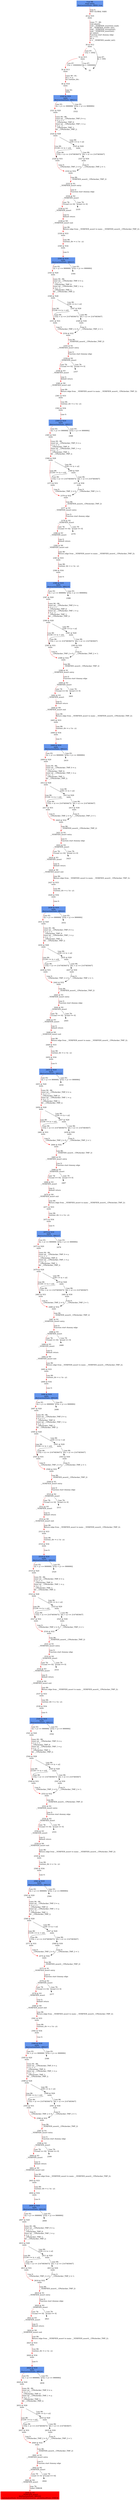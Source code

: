 digraph ARG {
node [style="filled" shape="box" color="white"]
0 [fillcolor="cornflowerblue" label="0 @ N8\nmain entry\nAbstractionState: ABS0: true\n" id="0"]
29 [label="29 @ N35\nmain\n" id="29"]
30 [label="30 @ N12\nmain\n" id="30"]
32 [label="32 @ N15\nmain\n" id="32"]
34 [label="34 @ N13\nmain\n" id="34"]
36 [label="36 @ N18\nmain\n" id="36"]
2320 [fillcolor="cornflowerblue" label="2320 @ N19\nmain\nAbstractionState: ABS213\n" id="2320"]
2321 [label="2321 @ N20\nmain\n" id="2321"]
2324 [label="2324 @ N28\nmain\n" id="2324"]
2329 [label="2329 @ N31\nmain\n" id="2329"]
2332 [label="2332 @ N32\nmain\n" id="2332"]
2333 [label="2333 @ N1\n__VERIFIER_assert entry\n" id="2333"]
2334 [label="2334 @ N2\n__VERIFIER_assert\n" id="2334"]
2336 [label="2336 @ N3\n__VERIFIER_assert\n" id="2336"]
2338 [label="2338 @ N0\n__VERIFIER_assert exit\n" id="2338"]
2339 [label="2339 @ N33\nmain\n" id="2339"]
2340 [label="2340 @ N34\nmain\n" id="2340"]
2342 [fillcolor="cornflowerblue" label="2342 @ N19\nmain\nAbstractionState: ABS215\n" id="2342"]
2343 [label="2343 @ N20\nmain\n" id="2343"]
2346 [label="2346 @ N28\nmain\n" id="2346"]
2351 [label="2351 @ N31\nmain\n" id="2351"]
2354 [label="2354 @ N32\nmain\n" id="2354"]
2355 [label="2355 @ N1\n__VERIFIER_assert entry\n" id="2355"]
2356 [label="2356 @ N2\n__VERIFIER_assert\n" id="2356"]
2358 [label="2358 @ N3\n__VERIFIER_assert\n" id="2358"]
2360 [label="2360 @ N0\n__VERIFIER_assert exit\n" id="2360"]
2361 [label="2361 @ N33\nmain\n" id="2361"]
2362 [label="2362 @ N34\nmain\n" id="2362"]
2364 [fillcolor="cornflowerblue" label="2364 @ N19\nmain\nAbstractionState: ABS217\n" id="2364"]
2365 [label="2365 @ N20\nmain\n" id="2365"]
2368 [label="2368 @ N28\nmain\n" id="2368"]
2373 [label="2373 @ N31\nmain\n" id="2373"]
2376 [label="2376 @ N32\nmain\n" id="2376"]
2377 [label="2377 @ N1\n__VERIFIER_assert entry\n" id="2377"]
2378 [label="2378 @ N2\n__VERIFIER_assert\n" id="2378"]
2380 [label="2380 @ N3\n__VERIFIER_assert\n" id="2380"]
2382 [label="2382 @ N0\n__VERIFIER_assert exit\n" id="2382"]
2383 [label="2383 @ N33\nmain\n" id="2383"]
2384 [label="2384 @ N34\nmain\n" id="2384"]
2386 [fillcolor="cornflowerblue" label="2386 @ N19\nmain\nAbstractionState: ABS219\n" id="2386"]
2387 [label="2387 @ N20\nmain\n" id="2387"]
2390 [label="2390 @ N28\nmain\n" id="2390"]
2395 [label="2395 @ N31\nmain\n" id="2395"]
2398 [label="2398 @ N32\nmain\n" id="2398"]
2399 [label="2399 @ N1\n__VERIFIER_assert entry\n" id="2399"]
2400 [label="2400 @ N2\n__VERIFIER_assert\n" id="2400"]
2402 [label="2402 @ N3\n__VERIFIER_assert\n" id="2402"]
2404 [label="2404 @ N0\n__VERIFIER_assert exit\n" id="2404"]
2405 [label="2405 @ N33\nmain\n" id="2405"]
2406 [label="2406 @ N34\nmain\n" id="2406"]
2408 [fillcolor="cornflowerblue" label="2408 @ N19\nmain\nAbstractionState: ABS221\n" id="2408"]
2409 [label="2409 @ N20\nmain\n" id="2409"]
2412 [label="2412 @ N28\nmain\n" id="2412"]
2417 [label="2417 @ N31\nmain\n" id="2417"]
2420 [label="2420 @ N32\nmain\n" id="2420"]
2421 [label="2421 @ N1\n__VERIFIER_assert entry\n" id="2421"]
2422 [label="2422 @ N2\n__VERIFIER_assert\n" id="2422"]
2424 [label="2424 @ N3\n__VERIFIER_assert\n" id="2424"]
2426 [label="2426 @ N0\n__VERIFIER_assert exit\n" id="2426"]
2427 [label="2427 @ N33\nmain\n" id="2427"]
2428 [label="2428 @ N34\nmain\n" id="2428"]
2430 [fillcolor="cornflowerblue" label="2430 @ N19\nmain\nAbstractionState: ABS223\n" id="2430"]
2431 [label="2431 @ N20\nmain\n" id="2431"]
2434 [label="2434 @ N28\nmain\n" id="2434"]
2439 [label="2439 @ N31\nmain\n" id="2439"]
2442 [label="2442 @ N32\nmain\n" id="2442"]
2443 [label="2443 @ N1\n__VERIFIER_assert entry\n" id="2443"]
2444 [label="2444 @ N2\n__VERIFIER_assert\n" id="2444"]
2446 [label="2446 @ N3\n__VERIFIER_assert\n" id="2446"]
2448 [label="2448 @ N0\n__VERIFIER_assert exit\n" id="2448"]
2449 [label="2449 @ N33\nmain\n" id="2449"]
2450 [label="2450 @ N34\nmain\n" id="2450"]
2452 [fillcolor="cornflowerblue" label="2452 @ N19\nmain\nAbstractionState: ABS225\n" id="2452"]
2453 [label="2453 @ N20\nmain\n" id="2453"]
2456 [label="2456 @ N28\nmain\n" id="2456"]
2461 [label="2461 @ N31\nmain\n" id="2461"]
2464 [label="2464 @ N32\nmain\n" id="2464"]
2465 [label="2465 @ N1\n__VERIFIER_assert entry\n" id="2465"]
2466 [label="2466 @ N2\n__VERIFIER_assert\n" id="2466"]
2468 [label="2468 @ N3\n__VERIFIER_assert\n" id="2468"]
2470 [label="2470 @ N0\n__VERIFIER_assert exit\n" id="2470"]
2471 [label="2471 @ N33\nmain\n" id="2471"]
2472 [label="2472 @ N34\nmain\n" id="2472"]
2474 [fillcolor="cornflowerblue" label="2474 @ N19\nmain\nAbstractionState: ABS227\n" id="2474"]
2475 [label="2475 @ N20\nmain\n" id="2475"]
2478 [label="2478 @ N28\nmain\n" id="2478"]
2483 [label="2483 @ N31\nmain\n" id="2483"]
2486 [label="2486 @ N32\nmain\n" id="2486"]
2487 [label="2487 @ N1\n__VERIFIER_assert entry\n" id="2487"]
2488 [label="2488 @ N2\n__VERIFIER_assert\n" id="2488"]
2490 [label="2490 @ N3\n__VERIFIER_assert\n" id="2490"]
2492 [label="2492 @ N0\n__VERIFIER_assert exit\n" id="2492"]
2493 [label="2493 @ N33\nmain\n" id="2493"]
2494 [label="2494 @ N34\nmain\n" id="2494"]
2496 [fillcolor="cornflowerblue" label="2496 @ N19\nmain\nAbstractionState: ABS229\n" id="2496"]
2497 [label="2497 @ N20\nmain\n" id="2497"]
2500 [label="2500 @ N28\nmain\n" id="2500"]
2505 [label="2505 @ N31\nmain\n" id="2505"]
2508 [label="2508 @ N32\nmain\n" id="2508"]
2509 [label="2509 @ N1\n__VERIFIER_assert entry\n" id="2509"]
2510 [label="2510 @ N2\n__VERIFIER_assert\n" id="2510"]
2512 [label="2512 @ N3\n__VERIFIER_assert\n" id="2512"]
2514 [label="2514 @ N0\n__VERIFIER_assert exit\n" id="2514"]
2515 [label="2515 @ N33\nmain\n" id="2515"]
2516 [label="2516 @ N34\nmain\n" id="2516"]
2518 [fillcolor="cornflowerblue" label="2518 @ N19\nmain\nAbstractionState: ABS231\n" id="2518"]
2519 [label="2519 @ N20\nmain\n" id="2519"]
2522 [label="2522 @ N28\nmain\n" id="2522"]
2527 [label="2527 @ N31\nmain\n" id="2527"]
2530 [label="2530 @ N32\nmain\n" id="2530"]
2531 [label="2531 @ N1\n__VERIFIER_assert entry\n" id="2531"]
2532 [label="2532 @ N2\n__VERIFIER_assert\n" id="2532"]
2534 [label="2534 @ N3\n__VERIFIER_assert\n" id="2534"]
2536 [label="2536 @ N0\n__VERIFIER_assert exit\n" id="2536"]
2537 [label="2537 @ N33\nmain\n" id="2537"]
2538 [label="2538 @ N34\nmain\n" id="2538"]
2540 [fillcolor="cornflowerblue" label="2540 @ N19\nmain\nAbstractionState: ABS233\n" id="2540"]
2541 [label="2541 @ N20\nmain\n" id="2541"]
2544 [label="2544 @ N28\nmain\n" id="2544"]
2549 [label="2549 @ N31\nmain\n" id="2549"]
2552 [label="2552 @ N32\nmain\n" id="2552"]
2553 [label="2553 @ N1\n__VERIFIER_assert entry\n" id="2553"]
2554 [label="2554 @ N2\n__VERIFIER_assert\n" id="2554"]
2556 [label="2556 @ N3\n__VERIFIER_assert\n" id="2556"]
2558 [label="2558 @ N0\n__VERIFIER_assert exit\n" id="2558"]
2559 [label="2559 @ N33\nmain\n" id="2559"]
2560 [label="2560 @ N34\nmain\n" id="2560"]
2562 [fillcolor="cornflowerblue" label="2562 @ N19\nmain\nAbstractionState: ABS235\n" id="2562"]
2563 [label="2563 @ N20\nmain\n" id="2563"]
2566 [label="2566 @ N28\nmain\n" id="2566"]
2571 [label="2571 @ N31\nmain\n" id="2571"]
2574 [label="2574 @ N32\nmain\n" id="2574"]
2575 [label="2575 @ N1\n__VERIFIER_assert entry\n" id="2575"]
2576 [label="2576 @ N2\n__VERIFIER_assert\n" id="2576"]
2578 [label="2578 @ N3\n__VERIFIER_assert\n" id="2578"]
2580 [label="2580 @ N0\n__VERIFIER_assert exit\n" id="2580"]
2581 [label="2581 @ N33\nmain\n" id="2581"]
2582 [label="2582 @ N34\nmain\n" id="2582"]
2584 [fillcolor="cornflowerblue" label="2584 @ N19\nmain\nAbstractionState: ABS237\n" id="2584"]
2585 [label="2585 @ N20\nmain\n" id="2585"]
2588 [label="2588 @ N28\nmain\n" id="2588"]
2593 [label="2593 @ N31\nmain\n" id="2593"]
2596 [label="2596 @ N32\nmain\n" id="2596"]
2597 [label="2597 @ N1\n__VERIFIER_assert entry\n" id="2597"]
2598 [label="2598 @ N2\n__VERIFIER_assert\n" id="2598"]
2600 [label="2600 @ N3\n__VERIFIER_assert\n" id="2600"]
2602 [label="2602 @ N0\n__VERIFIER_assert exit\n" id="2602"]
2603 [label="2603 @ N33\nmain\n" id="2603"]
2604 [label="2604 @ N34\nmain\n" id="2604"]
2606 [fillcolor="cornflowerblue" label="2606 @ N19\nmain\nAbstractionState: ABS239\n" id="2606"]
2607 [label="2607 @ N20\nmain\n" id="2607"]
2610 [label="2610 @ N28\nmain\n" id="2610"]
2615 [label="2615 @ N31\nmain\n" id="2615"]
2618 [label="2618 @ N32\nmain\n" id="2618"]
2619 [label="2619 @ N1\n__VERIFIER_assert entry\n" id="2619"]
2620 [label="2620 @ N2\n__VERIFIER_assert\n" id="2620"]
2622 [label="2622 @ N3\n__VERIFIER_assert\n" id="2622"]
2624 [label="2624 @ N0\n__VERIFIER_assert exit\n" id="2624"]
2625 [label="2625 @ N33\nmain\n" id="2625"]
2626 [label="2626 @ N34\nmain\n" id="2626"]
2628 [fillcolor="cornflowerblue" label="2628 @ N19\nmain\nAbstractionState: ABS241\n" id="2628"]
2629 [label="2629 @ N20\nmain\n" id="2629"]
2632 [label="2632 @ N28\nmain\n" id="2632"]
2637 [label="2637 @ N31\nmain\n" id="2637"]
2640 [label="2640 @ N32\nmain\n" id="2640"]
2641 [label="2641 @ N1\n__VERIFIER_assert entry\n" id="2641"]
2642 [label="2642 @ N2\n__VERIFIER_assert\n" id="2642"]
2643 [label="2643 @ N4\n__VERIFIER_assert\n" id="2643"]
2646 [fillcolor="red" label="2646 @ N5\n__VERIFIER_assert\nAbstractionState: ABS242\n AutomatonState: ErrorLabelAutomaton: _predefinedState_ERROR\n" id="2646"]
2633 [label="2633 @ N29\nmain\n" id="2633"]
2635 [label="2635 @ N30\nmain\n" id="2635"]
2611 [label="2611 @ N29\nmain\n" id="2611"]
2613 [label="2613 @ N30\nmain\n" id="2613"]
2589 [label="2589 @ N29\nmain\n" id="2589"]
2591 [label="2591 @ N30\nmain\n" id="2591"]
2567 [label="2567 @ N29\nmain\n" id="2567"]
2569 [label="2569 @ N30\nmain\n" id="2569"]
2545 [label="2545 @ N29\nmain\n" id="2545"]
2547 [label="2547 @ N30\nmain\n" id="2547"]
2523 [label="2523 @ N29\nmain\n" id="2523"]
2525 [label="2525 @ N30\nmain\n" id="2525"]
2501 [label="2501 @ N29\nmain\n" id="2501"]
2503 [label="2503 @ N30\nmain\n" id="2503"]
2479 [label="2479 @ N29\nmain\n" id="2479"]
2481 [label="2481 @ N30\nmain\n" id="2481"]
2457 [label="2457 @ N29\nmain\n" id="2457"]
2459 [label="2459 @ N30\nmain\n" id="2459"]
2435 [label="2435 @ N29\nmain\n" id="2435"]
2437 [label="2437 @ N30\nmain\n" id="2437"]
2413 [label="2413 @ N29\nmain\n" id="2413"]
2415 [label="2415 @ N30\nmain\n" id="2415"]
2391 [label="2391 @ N29\nmain\n" id="2391"]
2393 [label="2393 @ N30\nmain\n" id="2393"]
2369 [label="2369 @ N29\nmain\n" id="2369"]
2371 [label="2371 @ N30\nmain\n" id="2371"]
2347 [label="2347 @ N29\nmain\n" id="2347"]
2349 [label="2349 @ N30\nmain\n" id="2349"]
2325 [label="2325 @ N29\nmain\n" id="2325"]
2327 [label="2327 @ N30\nmain\n" id="2327"]
0 -> 29 [color="red" label="Line 0: \lINIT GLOBAL VARS\l" id="0 -> 29"]
29 -> 30 [color="red" label="Lines 77 - 86: \lvoid abort();\lvoid __VERIFIER_assert(int cond);\lint __VERIFIER_nondet_int();\lvoid __VERIFIER_assume(int);\lvoid __VERIFIER_assert(int);\lint main();\lFunction start dummy edge\lint x = 0;\lint n;\ln = __VERIFIER_nondet_int();\l" id="29 -> 30"]
30 -> 32 [color="red" label="Line 87: \l[!(n < 100)]\l" id="30 -> 32"]
30 -> 35 [label="Line 87: \l[n < 100]\l" id="30 -> 35"]
32 -> 34 [color="red" label="Line 87: \l[!(n > 1000000)]\l" id="32 -> 34"]
32 -> 35 [label="Line 87: \l[n > 1000000]\l" id="32 -> 35"]
34 -> 36 [color="red" label="Lines 90 - 91: \lint y = n;\lint runtime_div;\l" id="34 -> 36"]
36 -> 2320 [color="red" label="Line 93: \lwhile\l" id="36 -> 2320"]
2320 -> 2321 [color="red" label="Line 93: \l[(x + y) <= 999999]\l" id="2320 -> 2321"]
2320 -> 2322 [label="Line 93: \l[!((x + y) <= 999999)]\l" id="2320 -> 2322"]
2321 -> 2324 [color="red" label="Lines 94 - 96: \lconst int __CPAchecker_TMP_0 = x;\lx = x + 1;\l__CPAchecker_TMP_0;\lconst int __CPAchecker_TMP_1 = y;\ly = y - 1;\l__CPAchecker_TMP_1;\lint __CPAchecker_TMP_2;\l" id="2321 -> 2324"]
2324 -> 2325 [label="Line 96: \l[100 <= (x + n)]\l" id="2324 -> 2325"]
2324 -> 2329 [color="red" label="Line 96: \l[!(100 <= (x + n))]\l" id="2324 -> 2329"]
2329 -> 2332 [color="red" label="Line 0: \l__CPAchecker_TMP_2 = 0;\l" id="2329 -> 2332"]
2332 -> 2333 [color="red" label="Line 96: \l__VERIFIER_assert(__CPAchecker_TMP_2)\l" id="2332 -> 2333"]
2333 -> 2334 [color="red" label="Line 0: \lFunction start dummy edge\l" id="2333 -> 2334"]
2334 -> 2335 [label="Line 78: \l[cond == 0]\l" id="2334 -> 2335"]
2334 -> 2336 [color="red" label="Line 78: \l[!(cond == 0)]\l" id="2334 -> 2336"]
2336 -> 2338 [color="red" label="Line 0: \ldefault return\l" id="2336 -> 2338"]
2338 -> 2339 [color="red" label="Line 96: \lReturn edge from __VERIFIER_assert to main: __VERIFIER_assert(__CPAchecker_TMP_2);\l" id="2338 -> 2339"]
2339 -> 2340 [color="red" label="Line 98: \lruntime_div = x / (n - y);\l" id="2339 -> 2340"]
2340 -> 2342 [color="red" label="Line 0: \l\l" id="2340 -> 2342"]
2342 -> 2343 [color="red" label="Line 93: \l[(x + y) <= 999999]\l" id="2342 -> 2343"]
2342 -> 2344 [label="Line 93: \l[!((x + y) <= 999999)]\l" id="2342 -> 2344"]
2343 -> 2346 [color="red" label="Lines 94 - 96: \lconst int __CPAchecker_TMP_0 = x;\lx = x + 1;\l__CPAchecker_TMP_0;\lconst int __CPAchecker_TMP_1 = y;\ly = y - 1;\l__CPAchecker_TMP_1;\lint __CPAchecker_TMP_2;\l" id="2343 -> 2346"]
2346 -> 2347 [label="Line 96: \l[100 <= (x + n)]\l" id="2346 -> 2347"]
2346 -> 2351 [color="red" label="Line 96: \l[!(100 <= (x + n))]\l" id="2346 -> 2351"]
2351 -> 2354 [color="red" label="Line 0: \l__CPAchecker_TMP_2 = 0;\l" id="2351 -> 2354"]
2354 -> 2355 [color="red" label="Line 96: \l__VERIFIER_assert(__CPAchecker_TMP_2)\l" id="2354 -> 2355"]
2355 -> 2356 [color="red" label="Line 0: \lFunction start dummy edge\l" id="2355 -> 2356"]
2356 -> 2357 [label="Line 78: \l[cond == 0]\l" id="2356 -> 2357"]
2356 -> 2358 [color="red" label="Line 78: \l[!(cond == 0)]\l" id="2356 -> 2358"]
2358 -> 2360 [color="red" label="Line 0: \ldefault return\l" id="2358 -> 2360"]
2360 -> 2361 [color="red" label="Line 96: \lReturn edge from __VERIFIER_assert to main: __VERIFIER_assert(__CPAchecker_TMP_2);\l" id="2360 -> 2361"]
2361 -> 2362 [color="red" label="Line 98: \lruntime_div = x / (n - y);\l" id="2361 -> 2362"]
2362 -> 2364 [color="red" label="Line 0: \l\l" id="2362 -> 2364"]
2364 -> 2365 [color="red" label="Line 93: \l[(x + y) <= 999999]\l" id="2364 -> 2365"]
2364 -> 2366 [label="Line 93: \l[!((x + y) <= 999999)]\l" id="2364 -> 2366"]
2365 -> 2368 [color="red" label="Lines 94 - 96: \lconst int __CPAchecker_TMP_0 = x;\lx = x + 1;\l__CPAchecker_TMP_0;\lconst int __CPAchecker_TMP_1 = y;\ly = y - 1;\l__CPAchecker_TMP_1;\lint __CPAchecker_TMP_2;\l" id="2365 -> 2368"]
2368 -> 2369 [label="Line 96: \l[100 <= (x + n)]\l" id="2368 -> 2369"]
2368 -> 2373 [color="red" label="Line 96: \l[!(100 <= (x + n))]\l" id="2368 -> 2373"]
2373 -> 2376 [color="red" label="Line 0: \l__CPAchecker_TMP_2 = 0;\l" id="2373 -> 2376"]
2376 -> 2377 [color="red" label="Line 96: \l__VERIFIER_assert(__CPAchecker_TMP_2)\l" id="2376 -> 2377"]
2377 -> 2378 [color="red" label="Line 0: \lFunction start dummy edge\l" id="2377 -> 2378"]
2378 -> 2379 [label="Line 78: \l[cond == 0]\l" id="2378 -> 2379"]
2378 -> 2380 [color="red" label="Line 78: \l[!(cond == 0)]\l" id="2378 -> 2380"]
2380 -> 2382 [color="red" label="Line 0: \ldefault return\l" id="2380 -> 2382"]
2382 -> 2383 [color="red" label="Line 96: \lReturn edge from __VERIFIER_assert to main: __VERIFIER_assert(__CPAchecker_TMP_2);\l" id="2382 -> 2383"]
2383 -> 2384 [color="red" label="Line 98: \lruntime_div = x / (n - y);\l" id="2383 -> 2384"]
2384 -> 2386 [color="red" label="Line 0: \l\l" id="2384 -> 2386"]
2386 -> 2387 [color="red" label="Line 93: \l[(x + y) <= 999999]\l" id="2386 -> 2387"]
2386 -> 2388 [label="Line 93: \l[!((x + y) <= 999999)]\l" id="2386 -> 2388"]
2387 -> 2390 [color="red" label="Lines 94 - 96: \lconst int __CPAchecker_TMP_0 = x;\lx = x + 1;\l__CPAchecker_TMP_0;\lconst int __CPAchecker_TMP_1 = y;\ly = y - 1;\l__CPAchecker_TMP_1;\lint __CPAchecker_TMP_2;\l" id="2387 -> 2390"]
2390 -> 2391 [label="Line 96: \l[100 <= (x + n)]\l" id="2390 -> 2391"]
2390 -> 2395 [color="red" label="Line 96: \l[!(100 <= (x + n))]\l" id="2390 -> 2395"]
2395 -> 2398 [color="red" label="Line 0: \l__CPAchecker_TMP_2 = 0;\l" id="2395 -> 2398"]
2398 -> 2399 [color="red" label="Line 96: \l__VERIFIER_assert(__CPAchecker_TMP_2)\l" id="2398 -> 2399"]
2399 -> 2400 [color="red" label="Line 0: \lFunction start dummy edge\l" id="2399 -> 2400"]
2400 -> 2401 [label="Line 78: \l[cond == 0]\l" id="2400 -> 2401"]
2400 -> 2402 [color="red" label="Line 78: \l[!(cond == 0)]\l" id="2400 -> 2402"]
2402 -> 2404 [color="red" label="Line 0: \ldefault return\l" id="2402 -> 2404"]
2404 -> 2405 [color="red" label="Line 96: \lReturn edge from __VERIFIER_assert to main: __VERIFIER_assert(__CPAchecker_TMP_2);\l" id="2404 -> 2405"]
2405 -> 2406 [color="red" label="Line 98: \lruntime_div = x / (n - y);\l" id="2405 -> 2406"]
2406 -> 2408 [color="red" label="Line 0: \l\l" id="2406 -> 2408"]
2408 -> 2409 [color="red" label="Line 93: \l[(x + y) <= 999999]\l" id="2408 -> 2409"]
2408 -> 2410 [label="Line 93: \l[!((x + y) <= 999999)]\l" id="2408 -> 2410"]
2409 -> 2412 [color="red" label="Lines 94 - 96: \lconst int __CPAchecker_TMP_0 = x;\lx = x + 1;\l__CPAchecker_TMP_0;\lconst int __CPAchecker_TMP_1 = y;\ly = y - 1;\l__CPAchecker_TMP_1;\lint __CPAchecker_TMP_2;\l" id="2409 -> 2412"]
2412 -> 2413 [label="Line 96: \l[100 <= (x + n)]\l" id="2412 -> 2413"]
2412 -> 2417 [color="red" label="Line 96: \l[!(100 <= (x + n))]\l" id="2412 -> 2417"]
2417 -> 2420 [color="red" label="Line 0: \l__CPAchecker_TMP_2 = 0;\l" id="2417 -> 2420"]
2420 -> 2421 [color="red" label="Line 96: \l__VERIFIER_assert(__CPAchecker_TMP_2)\l" id="2420 -> 2421"]
2421 -> 2422 [color="red" label="Line 0: \lFunction start dummy edge\l" id="2421 -> 2422"]
2422 -> 2423 [label="Line 78: \l[cond == 0]\l" id="2422 -> 2423"]
2422 -> 2424 [color="red" label="Line 78: \l[!(cond == 0)]\l" id="2422 -> 2424"]
2424 -> 2426 [color="red" label="Line 0: \ldefault return\l" id="2424 -> 2426"]
2426 -> 2427 [color="red" label="Line 96: \lReturn edge from __VERIFIER_assert to main: __VERIFIER_assert(__CPAchecker_TMP_2);\l" id="2426 -> 2427"]
2427 -> 2428 [color="red" label="Line 98: \lruntime_div = x / (n - y);\l" id="2427 -> 2428"]
2428 -> 2430 [color="red" label="Line 0: \l\l" id="2428 -> 2430"]
2430 -> 2431 [color="red" label="Line 93: \l[(x + y) <= 999999]\l" id="2430 -> 2431"]
2430 -> 2432 [label="Line 93: \l[!((x + y) <= 999999)]\l" id="2430 -> 2432"]
2431 -> 2434 [color="red" label="Lines 94 - 96: \lconst int __CPAchecker_TMP_0 = x;\lx = x + 1;\l__CPAchecker_TMP_0;\lconst int __CPAchecker_TMP_1 = y;\ly = y - 1;\l__CPAchecker_TMP_1;\lint __CPAchecker_TMP_2;\l" id="2431 -> 2434"]
2434 -> 2435 [label="Line 96: \l[100 <= (x + n)]\l" id="2434 -> 2435"]
2434 -> 2439 [color="red" label="Line 96: \l[!(100 <= (x + n))]\l" id="2434 -> 2439"]
2439 -> 2442 [color="red" label="Line 0: \l__CPAchecker_TMP_2 = 0;\l" id="2439 -> 2442"]
2442 -> 2443 [color="red" label="Line 96: \l__VERIFIER_assert(__CPAchecker_TMP_2)\l" id="2442 -> 2443"]
2443 -> 2444 [color="red" label="Line 0: \lFunction start dummy edge\l" id="2443 -> 2444"]
2444 -> 2445 [label="Line 78: \l[cond == 0]\l" id="2444 -> 2445"]
2444 -> 2446 [color="red" label="Line 78: \l[!(cond == 0)]\l" id="2444 -> 2446"]
2446 -> 2448 [color="red" label="Line 0: \ldefault return\l" id="2446 -> 2448"]
2448 -> 2449 [color="red" label="Line 96: \lReturn edge from __VERIFIER_assert to main: __VERIFIER_assert(__CPAchecker_TMP_2);\l" id="2448 -> 2449"]
2449 -> 2450 [color="red" label="Line 98: \lruntime_div = x / (n - y);\l" id="2449 -> 2450"]
2450 -> 2452 [color="red" label="Line 0: \l\l" id="2450 -> 2452"]
2452 -> 2453 [color="red" label="Line 93: \l[(x + y) <= 999999]\l" id="2452 -> 2453"]
2452 -> 2454 [label="Line 93: \l[!((x + y) <= 999999)]\l" id="2452 -> 2454"]
2453 -> 2456 [color="red" label="Lines 94 - 96: \lconst int __CPAchecker_TMP_0 = x;\lx = x + 1;\l__CPAchecker_TMP_0;\lconst int __CPAchecker_TMP_1 = y;\ly = y - 1;\l__CPAchecker_TMP_1;\lint __CPAchecker_TMP_2;\l" id="2453 -> 2456"]
2456 -> 2457 [label="Line 96: \l[100 <= (x + n)]\l" id="2456 -> 2457"]
2456 -> 2461 [color="red" label="Line 96: \l[!(100 <= (x + n))]\l" id="2456 -> 2461"]
2461 -> 2464 [color="red" label="Line 0: \l__CPAchecker_TMP_2 = 0;\l" id="2461 -> 2464"]
2464 -> 2465 [color="red" label="Line 96: \l__VERIFIER_assert(__CPAchecker_TMP_2)\l" id="2464 -> 2465"]
2465 -> 2466 [color="red" label="Line 0: \lFunction start dummy edge\l" id="2465 -> 2466"]
2466 -> 2467 [label="Line 78: \l[cond == 0]\l" id="2466 -> 2467"]
2466 -> 2468 [color="red" label="Line 78: \l[!(cond == 0)]\l" id="2466 -> 2468"]
2468 -> 2470 [color="red" label="Line 0: \ldefault return\l" id="2468 -> 2470"]
2470 -> 2471 [color="red" label="Line 96: \lReturn edge from __VERIFIER_assert to main: __VERIFIER_assert(__CPAchecker_TMP_2);\l" id="2470 -> 2471"]
2471 -> 2472 [color="red" label="Line 98: \lruntime_div = x / (n - y);\l" id="2471 -> 2472"]
2472 -> 2474 [color="red" label="Line 0: \l\l" id="2472 -> 2474"]
2474 -> 2475 [color="red" label="Line 93: \l[(x + y) <= 999999]\l" id="2474 -> 2475"]
2474 -> 2476 [label="Line 93: \l[!((x + y) <= 999999)]\l" id="2474 -> 2476"]
2475 -> 2478 [color="red" label="Lines 94 - 96: \lconst int __CPAchecker_TMP_0 = x;\lx = x + 1;\l__CPAchecker_TMP_0;\lconst int __CPAchecker_TMP_1 = y;\ly = y - 1;\l__CPAchecker_TMP_1;\lint __CPAchecker_TMP_2;\l" id="2475 -> 2478"]
2478 -> 2479 [label="Line 96: \l[100 <= (x + n)]\l" id="2478 -> 2479"]
2478 -> 2483 [color="red" label="Line 96: \l[!(100 <= (x + n))]\l" id="2478 -> 2483"]
2483 -> 2486 [color="red" label="Line 0: \l__CPAchecker_TMP_2 = 0;\l" id="2483 -> 2486"]
2486 -> 2487 [color="red" label="Line 96: \l__VERIFIER_assert(__CPAchecker_TMP_2)\l" id="2486 -> 2487"]
2487 -> 2488 [color="red" label="Line 0: \lFunction start dummy edge\l" id="2487 -> 2488"]
2488 -> 2489 [label="Line 78: \l[cond == 0]\l" id="2488 -> 2489"]
2488 -> 2490 [color="red" label="Line 78: \l[!(cond == 0)]\l" id="2488 -> 2490"]
2490 -> 2492 [color="red" label="Line 0: \ldefault return\l" id="2490 -> 2492"]
2492 -> 2493 [color="red" label="Line 96: \lReturn edge from __VERIFIER_assert to main: __VERIFIER_assert(__CPAchecker_TMP_2);\l" id="2492 -> 2493"]
2493 -> 2494 [color="red" label="Line 98: \lruntime_div = x / (n - y);\l" id="2493 -> 2494"]
2494 -> 2496 [color="red" label="Line 0: \l\l" id="2494 -> 2496"]
2496 -> 2497 [color="red" label="Line 93: \l[(x + y) <= 999999]\l" id="2496 -> 2497"]
2496 -> 2498 [label="Line 93: \l[!((x + y) <= 999999)]\l" id="2496 -> 2498"]
2497 -> 2500 [color="red" label="Lines 94 - 96: \lconst int __CPAchecker_TMP_0 = x;\lx = x + 1;\l__CPAchecker_TMP_0;\lconst int __CPAchecker_TMP_1 = y;\ly = y - 1;\l__CPAchecker_TMP_1;\lint __CPAchecker_TMP_2;\l" id="2497 -> 2500"]
2500 -> 2501 [label="Line 96: \l[100 <= (x + n)]\l" id="2500 -> 2501"]
2500 -> 2505 [color="red" label="Line 96: \l[!(100 <= (x + n))]\l" id="2500 -> 2505"]
2505 -> 2508 [color="red" label="Line 0: \l__CPAchecker_TMP_2 = 0;\l" id="2505 -> 2508"]
2508 -> 2509 [color="red" label="Line 96: \l__VERIFIER_assert(__CPAchecker_TMP_2)\l" id="2508 -> 2509"]
2509 -> 2510 [color="red" label="Line 0: \lFunction start dummy edge\l" id="2509 -> 2510"]
2510 -> 2511 [label="Line 78: \l[cond == 0]\l" id="2510 -> 2511"]
2510 -> 2512 [color="red" label="Line 78: \l[!(cond == 0)]\l" id="2510 -> 2512"]
2512 -> 2514 [color="red" label="Line 0: \ldefault return\l" id="2512 -> 2514"]
2514 -> 2515 [color="red" label="Line 96: \lReturn edge from __VERIFIER_assert to main: __VERIFIER_assert(__CPAchecker_TMP_2);\l" id="2514 -> 2515"]
2515 -> 2516 [color="red" label="Line 98: \lruntime_div = x / (n - y);\l" id="2515 -> 2516"]
2516 -> 2518 [color="red" label="Line 0: \l\l" id="2516 -> 2518"]
2518 -> 2519 [color="red" label="Line 93: \l[(x + y) <= 999999]\l" id="2518 -> 2519"]
2518 -> 2520 [label="Line 93: \l[!((x + y) <= 999999)]\l" id="2518 -> 2520"]
2519 -> 2522 [color="red" label="Lines 94 - 96: \lconst int __CPAchecker_TMP_0 = x;\lx = x + 1;\l__CPAchecker_TMP_0;\lconst int __CPAchecker_TMP_1 = y;\ly = y - 1;\l__CPAchecker_TMP_1;\lint __CPAchecker_TMP_2;\l" id="2519 -> 2522"]
2522 -> 2523 [label="Line 96: \l[100 <= (x + n)]\l" id="2522 -> 2523"]
2522 -> 2527 [color="red" label="Line 96: \l[!(100 <= (x + n))]\l" id="2522 -> 2527"]
2527 -> 2530 [color="red" label="Line 0: \l__CPAchecker_TMP_2 = 0;\l" id="2527 -> 2530"]
2530 -> 2531 [color="red" label="Line 96: \l__VERIFIER_assert(__CPAchecker_TMP_2)\l" id="2530 -> 2531"]
2531 -> 2532 [color="red" label="Line 0: \lFunction start dummy edge\l" id="2531 -> 2532"]
2532 -> 2533 [label="Line 78: \l[cond == 0]\l" id="2532 -> 2533"]
2532 -> 2534 [color="red" label="Line 78: \l[!(cond == 0)]\l" id="2532 -> 2534"]
2534 -> 2536 [color="red" label="Line 0: \ldefault return\l" id="2534 -> 2536"]
2536 -> 2537 [color="red" label="Line 96: \lReturn edge from __VERIFIER_assert to main: __VERIFIER_assert(__CPAchecker_TMP_2);\l" id="2536 -> 2537"]
2537 -> 2538 [color="red" label="Line 98: \lruntime_div = x / (n - y);\l" id="2537 -> 2538"]
2538 -> 2540 [color="red" label="Line 0: \l\l" id="2538 -> 2540"]
2540 -> 2541 [color="red" label="Line 93: \l[(x + y) <= 999999]\l" id="2540 -> 2541"]
2540 -> 2542 [label="Line 93: \l[!((x + y) <= 999999)]\l" id="2540 -> 2542"]
2541 -> 2544 [color="red" label="Lines 94 - 96: \lconst int __CPAchecker_TMP_0 = x;\lx = x + 1;\l__CPAchecker_TMP_0;\lconst int __CPAchecker_TMP_1 = y;\ly = y - 1;\l__CPAchecker_TMP_1;\lint __CPAchecker_TMP_2;\l" id="2541 -> 2544"]
2544 -> 2545 [label="Line 96: \l[100 <= (x + n)]\l" id="2544 -> 2545"]
2544 -> 2549 [color="red" label="Line 96: \l[!(100 <= (x + n))]\l" id="2544 -> 2549"]
2549 -> 2552 [color="red" label="Line 0: \l__CPAchecker_TMP_2 = 0;\l" id="2549 -> 2552"]
2552 -> 2553 [color="red" label="Line 96: \l__VERIFIER_assert(__CPAchecker_TMP_2)\l" id="2552 -> 2553"]
2553 -> 2554 [color="red" label="Line 0: \lFunction start dummy edge\l" id="2553 -> 2554"]
2554 -> 2555 [label="Line 78: \l[cond == 0]\l" id="2554 -> 2555"]
2554 -> 2556 [color="red" label="Line 78: \l[!(cond == 0)]\l" id="2554 -> 2556"]
2556 -> 2558 [color="red" label="Line 0: \ldefault return\l" id="2556 -> 2558"]
2558 -> 2559 [color="red" label="Line 96: \lReturn edge from __VERIFIER_assert to main: __VERIFIER_assert(__CPAchecker_TMP_2);\l" id="2558 -> 2559"]
2559 -> 2560 [color="red" label="Line 98: \lruntime_div = x / (n - y);\l" id="2559 -> 2560"]
2560 -> 2562 [color="red" label="Line 0: \l\l" id="2560 -> 2562"]
2562 -> 2563 [color="red" label="Line 93: \l[(x + y) <= 999999]\l" id="2562 -> 2563"]
2562 -> 2564 [label="Line 93: \l[!((x + y) <= 999999)]\l" id="2562 -> 2564"]
2563 -> 2566 [color="red" label="Lines 94 - 96: \lconst int __CPAchecker_TMP_0 = x;\lx = x + 1;\l__CPAchecker_TMP_0;\lconst int __CPAchecker_TMP_1 = y;\ly = y - 1;\l__CPAchecker_TMP_1;\lint __CPAchecker_TMP_2;\l" id="2563 -> 2566"]
2566 -> 2567 [label="Line 96: \l[100 <= (x + n)]\l" id="2566 -> 2567"]
2566 -> 2571 [color="red" label="Line 96: \l[!(100 <= (x + n))]\l" id="2566 -> 2571"]
2571 -> 2574 [color="red" label="Line 0: \l__CPAchecker_TMP_2 = 0;\l" id="2571 -> 2574"]
2574 -> 2575 [color="red" label="Line 96: \l__VERIFIER_assert(__CPAchecker_TMP_2)\l" id="2574 -> 2575"]
2575 -> 2576 [color="red" label="Line 0: \lFunction start dummy edge\l" id="2575 -> 2576"]
2576 -> 2577 [label="Line 78: \l[cond == 0]\l" id="2576 -> 2577"]
2576 -> 2578 [color="red" label="Line 78: \l[!(cond == 0)]\l" id="2576 -> 2578"]
2578 -> 2580 [color="red" label="Line 0: \ldefault return\l" id="2578 -> 2580"]
2580 -> 2581 [color="red" label="Line 96: \lReturn edge from __VERIFIER_assert to main: __VERIFIER_assert(__CPAchecker_TMP_2);\l" id="2580 -> 2581"]
2581 -> 2582 [color="red" label="Line 98: \lruntime_div = x / (n - y);\l" id="2581 -> 2582"]
2582 -> 2584 [color="red" label="Line 0: \l\l" id="2582 -> 2584"]
2584 -> 2585 [color="red" label="Line 93: \l[(x + y) <= 999999]\l" id="2584 -> 2585"]
2584 -> 2586 [label="Line 93: \l[!((x + y) <= 999999)]\l" id="2584 -> 2586"]
2585 -> 2588 [color="red" label="Lines 94 - 96: \lconst int __CPAchecker_TMP_0 = x;\lx = x + 1;\l__CPAchecker_TMP_0;\lconst int __CPAchecker_TMP_1 = y;\ly = y - 1;\l__CPAchecker_TMP_1;\lint __CPAchecker_TMP_2;\l" id="2585 -> 2588"]
2588 -> 2589 [label="Line 96: \l[100 <= (x + n)]\l" id="2588 -> 2589"]
2588 -> 2593 [color="red" label="Line 96: \l[!(100 <= (x + n))]\l" id="2588 -> 2593"]
2593 -> 2596 [color="red" label="Line 0: \l__CPAchecker_TMP_2 = 0;\l" id="2593 -> 2596"]
2596 -> 2597 [color="red" label="Line 96: \l__VERIFIER_assert(__CPAchecker_TMP_2)\l" id="2596 -> 2597"]
2597 -> 2598 [color="red" label="Line 0: \lFunction start dummy edge\l" id="2597 -> 2598"]
2598 -> 2599 [label="Line 78: \l[cond == 0]\l" id="2598 -> 2599"]
2598 -> 2600 [color="red" label="Line 78: \l[!(cond == 0)]\l" id="2598 -> 2600"]
2600 -> 2602 [color="red" label="Line 0: \ldefault return\l" id="2600 -> 2602"]
2602 -> 2603 [color="red" label="Line 96: \lReturn edge from __VERIFIER_assert to main: __VERIFIER_assert(__CPAchecker_TMP_2);\l" id="2602 -> 2603"]
2603 -> 2604 [color="red" label="Line 98: \lruntime_div = x / (n - y);\l" id="2603 -> 2604"]
2604 -> 2606 [color="red" label="Line 0: \l\l" id="2604 -> 2606"]
2606 -> 2607 [color="red" label="Line 93: \l[(x + y) <= 999999]\l" id="2606 -> 2607"]
2606 -> 2608 [label="Line 93: \l[!((x + y) <= 999999)]\l" id="2606 -> 2608"]
2607 -> 2610 [color="red" label="Lines 94 - 96: \lconst int __CPAchecker_TMP_0 = x;\lx = x + 1;\l__CPAchecker_TMP_0;\lconst int __CPAchecker_TMP_1 = y;\ly = y - 1;\l__CPAchecker_TMP_1;\lint __CPAchecker_TMP_2;\l" id="2607 -> 2610"]
2610 -> 2611 [label="Line 96: \l[100 <= (x + n)]\l" id="2610 -> 2611"]
2610 -> 2615 [color="red" label="Line 96: \l[!(100 <= (x + n))]\l" id="2610 -> 2615"]
2615 -> 2618 [color="red" label="Line 0: \l__CPAchecker_TMP_2 = 0;\l" id="2615 -> 2618"]
2618 -> 2619 [color="red" label="Line 96: \l__VERIFIER_assert(__CPAchecker_TMP_2)\l" id="2618 -> 2619"]
2619 -> 2620 [color="red" label="Line 0: \lFunction start dummy edge\l" id="2619 -> 2620"]
2620 -> 2621 [label="Line 78: \l[cond == 0]\l" id="2620 -> 2621"]
2620 -> 2622 [color="red" label="Line 78: \l[!(cond == 0)]\l" id="2620 -> 2622"]
2622 -> 2624 [color="red" label="Line 0: \ldefault return\l" id="2622 -> 2624"]
2624 -> 2625 [color="red" label="Line 96: \lReturn edge from __VERIFIER_assert to main: __VERIFIER_assert(__CPAchecker_TMP_2);\l" id="2624 -> 2625"]
2625 -> 2626 [color="red" label="Line 98: \lruntime_div = x / (n - y);\l" id="2625 -> 2626"]
2626 -> 2628 [color="red" label="Line 0: \l\l" id="2626 -> 2628"]
2628 -> 2629 [color="red" label="Line 93: \l[(x + y) <= 999999]\l" id="2628 -> 2629"]
2628 -> 2630 [label="Line 93: \l[!((x + y) <= 999999)]\l" id="2628 -> 2630"]
2629 -> 2632 [color="red" label="Lines 94 - 96: \lconst int __CPAchecker_TMP_0 = x;\lx = x + 1;\l__CPAchecker_TMP_0;\lconst int __CPAchecker_TMP_1 = y;\ly = y - 1;\l__CPAchecker_TMP_1;\lint __CPAchecker_TMP_2;\l" id="2629 -> 2632"]
2632 -> 2633 [label="Line 96: \l[100 <= (x + n)]\l" id="2632 -> 2633"]
2632 -> 2637 [color="red" label="Line 96: \l[!(100 <= (x + n))]\l" id="2632 -> 2637"]
2637 -> 2640 [color="red" label="Line 0: \l__CPAchecker_TMP_2 = 0;\l" id="2637 -> 2640"]
2640 -> 2641 [color="red" label="Line 96: \l__VERIFIER_assert(__CPAchecker_TMP_2)\l" id="2640 -> 2641"]
2641 -> 2642 [color="red" label="Line 0: \lFunction start dummy edge\l" id="2641 -> 2642"]
2642 -> 2643 [color="red" label="Line 78: \l[cond == 0]\l" id="2642 -> 2643"]
2642 -> 2644 [label="Line 78: \l[!(cond == 0)]\l" id="2642 -> 2644"]
2643 -> 2646 [color="red" label="Line 78: \lLabel: ERROR\l" id="2643 -> 2646"]
2633 -> 2635 [label="Line 96: \l[(x + n) <= 2147483647]\l" id="2633 -> 2635"]
2633 -> 2637 [label="Line 96: \l[!((x + n) <= 2147483647)]\l" id="2633 -> 2637"]
2635 -> 2640 [label="Line 0: \l__CPAchecker_TMP_2 = 1;\l" id="2635 -> 2640"]
2611 -> 2613 [label="Line 96: \l[(x + n) <= 2147483647]\l" id="2611 -> 2613"]
2611 -> 2615 [label="Line 96: \l[!((x + n) <= 2147483647)]\l" id="2611 -> 2615"]
2613 -> 2618 [label="Line 0: \l__CPAchecker_TMP_2 = 1;\l" id="2613 -> 2618"]
2589 -> 2591 [label="Line 96: \l[(x + n) <= 2147483647]\l" id="2589 -> 2591"]
2589 -> 2593 [label="Line 96: \l[!((x + n) <= 2147483647)]\l" id="2589 -> 2593"]
2591 -> 2596 [label="Line 0: \l__CPAchecker_TMP_2 = 1;\l" id="2591 -> 2596"]
2567 -> 2569 [label="Line 96: \l[(x + n) <= 2147483647]\l" id="2567 -> 2569"]
2567 -> 2571 [label="Line 96: \l[!((x + n) <= 2147483647)]\l" id="2567 -> 2571"]
2569 -> 2574 [label="Line 0: \l__CPAchecker_TMP_2 = 1;\l" id="2569 -> 2574"]
2545 -> 2547 [label="Line 96: \l[(x + n) <= 2147483647]\l" id="2545 -> 2547"]
2545 -> 2549 [label="Line 96: \l[!((x + n) <= 2147483647)]\l" id="2545 -> 2549"]
2547 -> 2552 [label="Line 0: \l__CPAchecker_TMP_2 = 1;\l" id="2547 -> 2552"]
2523 -> 2525 [label="Line 96: \l[(x + n) <= 2147483647]\l" id="2523 -> 2525"]
2523 -> 2527 [label="Line 96: \l[!((x + n) <= 2147483647)]\l" id="2523 -> 2527"]
2525 -> 2530 [label="Line 0: \l__CPAchecker_TMP_2 = 1;\l" id="2525 -> 2530"]
2501 -> 2503 [label="Line 96: \l[(x + n) <= 2147483647]\l" id="2501 -> 2503"]
2501 -> 2505 [label="Line 96: \l[!((x + n) <= 2147483647)]\l" id="2501 -> 2505"]
2503 -> 2508 [label="Line 0: \l__CPAchecker_TMP_2 = 1;\l" id="2503 -> 2508"]
2479 -> 2481 [label="Line 96: \l[(x + n) <= 2147483647]\l" id="2479 -> 2481"]
2479 -> 2483 [label="Line 96: \l[!((x + n) <= 2147483647)]\l" id="2479 -> 2483"]
2481 -> 2486 [label="Line 0: \l__CPAchecker_TMP_2 = 1;\l" id="2481 -> 2486"]
2457 -> 2459 [label="Line 96: \l[(x + n) <= 2147483647]\l" id="2457 -> 2459"]
2457 -> 2461 [label="Line 96: \l[!((x + n) <= 2147483647)]\l" id="2457 -> 2461"]
2459 -> 2464 [label="Line 0: \l__CPAchecker_TMP_2 = 1;\l" id="2459 -> 2464"]
2435 -> 2437 [label="Line 96: \l[(x + n) <= 2147483647]\l" id="2435 -> 2437"]
2435 -> 2439 [label="Line 96: \l[!((x + n) <= 2147483647)]\l" id="2435 -> 2439"]
2437 -> 2442 [label="Line 0: \l__CPAchecker_TMP_2 = 1;\l" id="2437 -> 2442"]
2413 -> 2415 [label="Line 96: \l[(x + n) <= 2147483647]\l" id="2413 -> 2415"]
2413 -> 2417 [label="Line 96: \l[!((x + n) <= 2147483647)]\l" id="2413 -> 2417"]
2415 -> 2420 [label="Line 0: \l__CPAchecker_TMP_2 = 1;\l" id="2415 -> 2420"]
2391 -> 2393 [label="Line 96: \l[(x + n) <= 2147483647]\l" id="2391 -> 2393"]
2391 -> 2395 [label="Line 96: \l[!((x + n) <= 2147483647)]\l" id="2391 -> 2395"]
2393 -> 2398 [label="Line 0: \l__CPAchecker_TMP_2 = 1;\l" id="2393 -> 2398"]
2369 -> 2371 [label="Line 96: \l[(x + n) <= 2147483647]\l" id="2369 -> 2371"]
2369 -> 2373 [label="Line 96: \l[!((x + n) <= 2147483647)]\l" id="2369 -> 2373"]
2371 -> 2376 [label="Line 0: \l__CPAchecker_TMP_2 = 1;\l" id="2371 -> 2376"]
2347 -> 2349 [label="Line 96: \l[(x + n) <= 2147483647]\l" id="2347 -> 2349"]
2347 -> 2351 [label="Line 96: \l[!((x + n) <= 2147483647)]\l" id="2347 -> 2351"]
2349 -> 2354 [label="Line 0: \l__CPAchecker_TMP_2 = 1;\l" id="2349 -> 2354"]
2325 -> 2327 [label="Line 96: \l[(x + n) <= 2147483647]\l" id="2325 -> 2327"]
2325 -> 2329 [label="Line 96: \l[!((x + n) <= 2147483647)]\l" id="2325 -> 2329"]
2327 -> 2332 [label="Line 0: \l__CPAchecker_TMP_2 = 1;\l" id="2327 -> 2332"]
}
